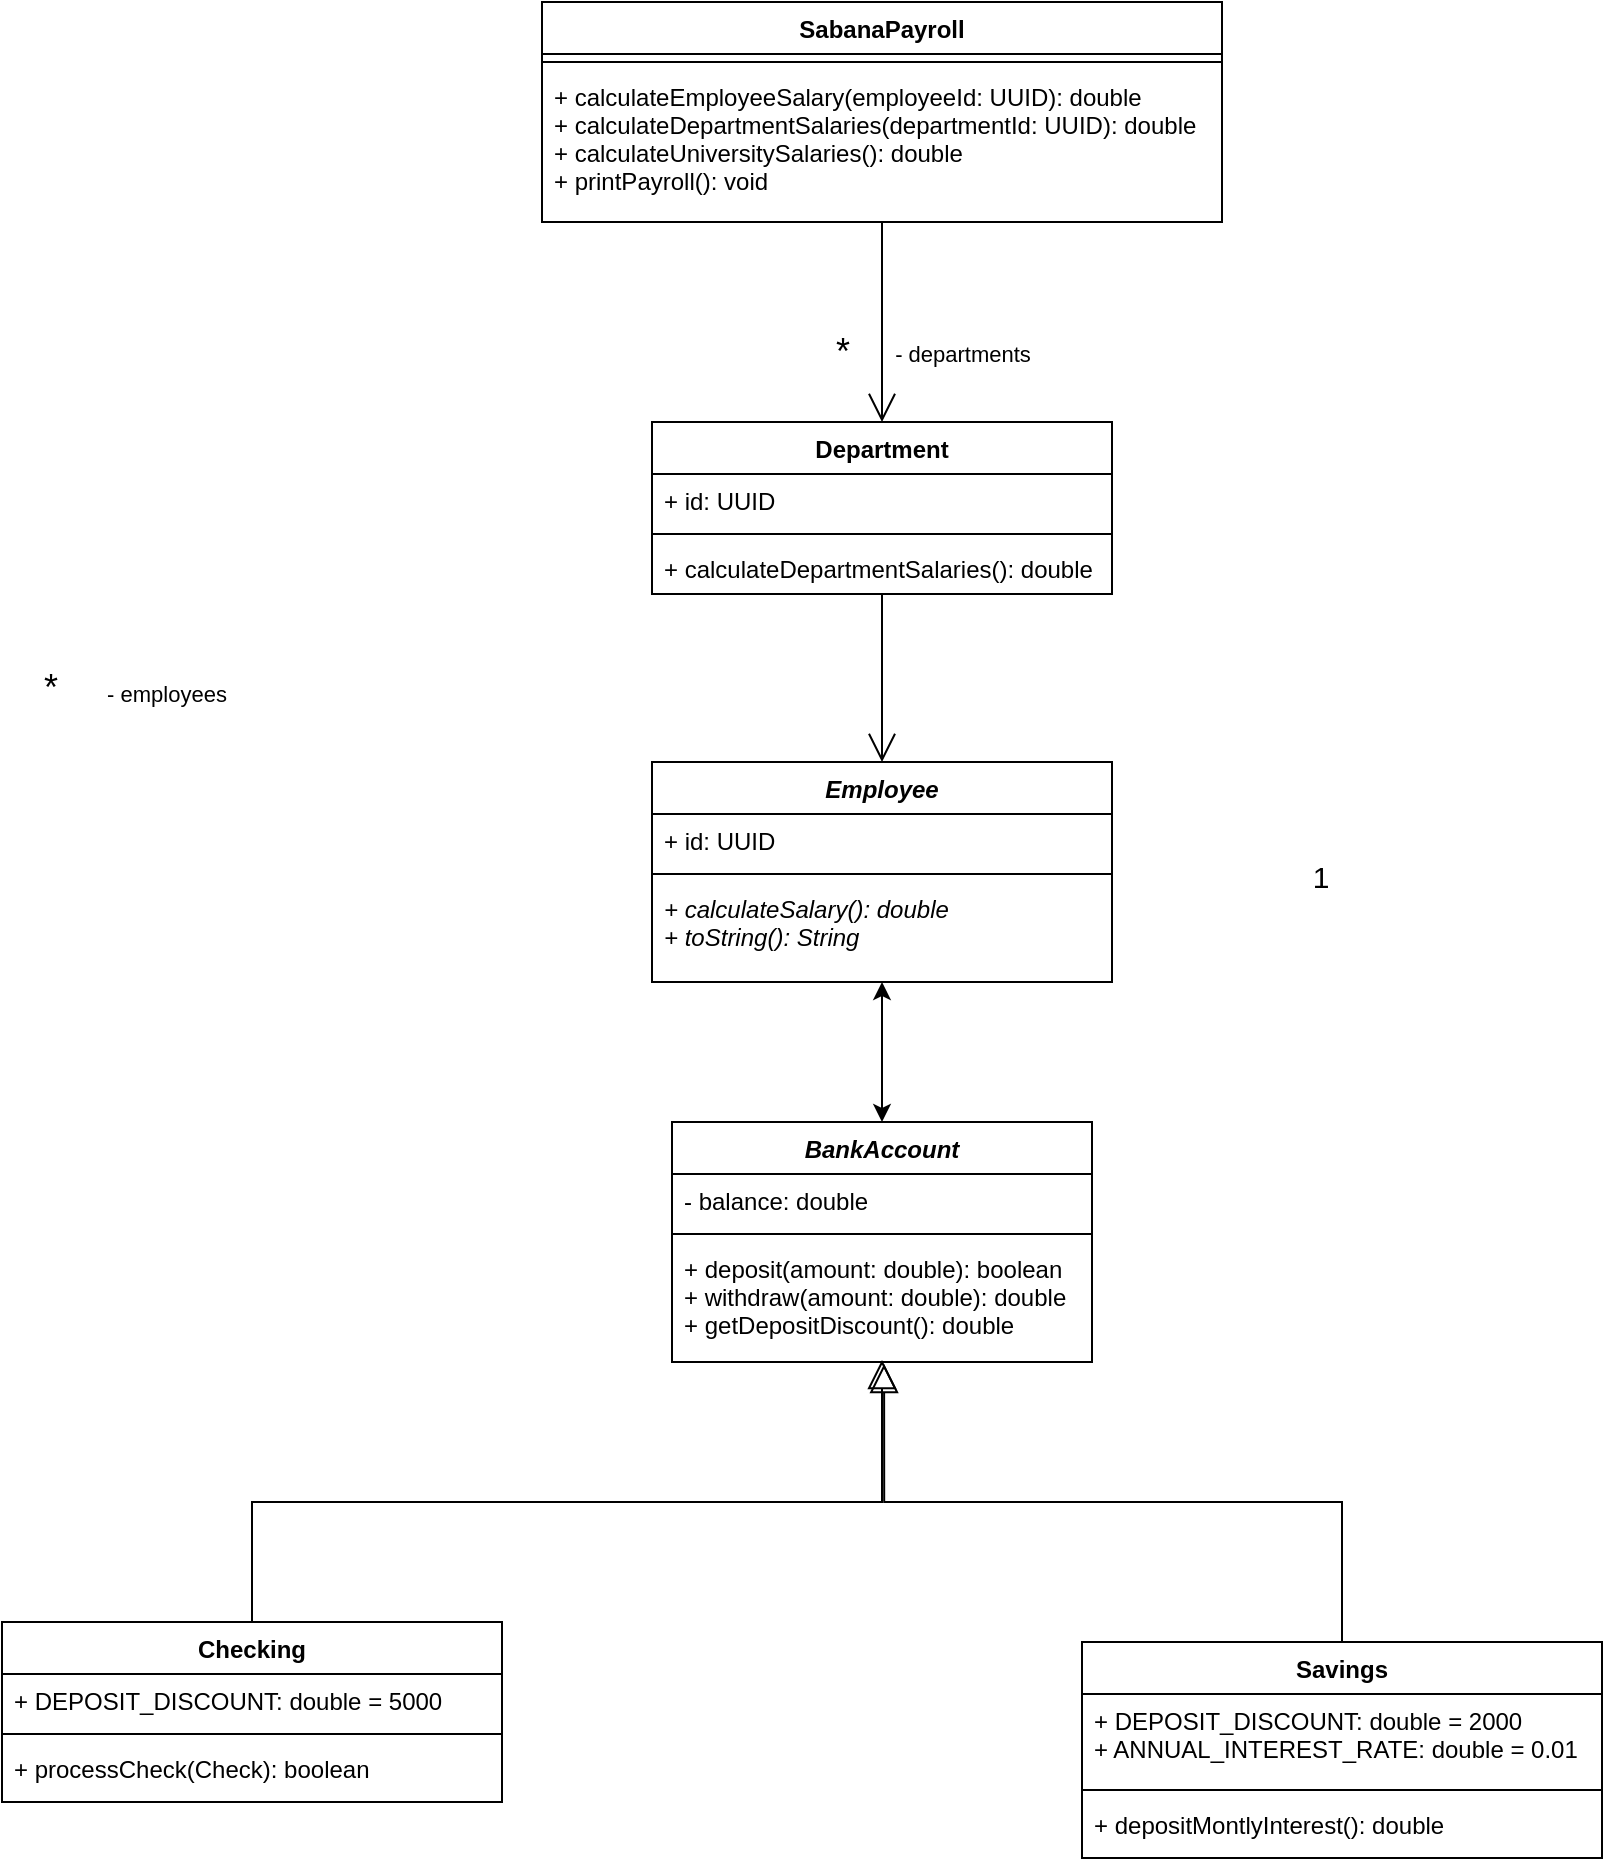<mxfile version="14.5.7" type="device"><diagram id="-g5lU18gktE1e8Ps9vkl" name="Page-1"><mxGraphModel dx="2302" dy="737" grid="1" gridSize="10" guides="1" tooltips="1" connect="1" arrows="1" fold="1" page="1" pageScale="1" pageWidth="850" pageHeight="1100" math="0" shadow="0"><root><mxCell id="0"/><mxCell id="1" parent="0"/><mxCell id="jfAC8rqVL113YkVz1IvF-15" style="edgeStyle=orthogonalEdgeStyle;rounded=0;orthogonalLoop=1;jettySize=auto;html=1;entryX=0.5;entryY=0;entryDx=0;entryDy=0;endArrow=open;endFill=0;endSize=12;" parent="1" source="jfAC8rqVL113YkVz1IvF-1" target="jfAC8rqVL113YkVz1IvF-5" edge="1"><mxGeometry relative="1" as="geometry"/></mxCell><mxCell id="jfAC8rqVL113YkVz1IvF-16" value="*" style="edgeLabel;html=1;align=center;verticalAlign=middle;resizable=0;points=[];fontSize=18;" parent="jfAC8rqVL113YkVz1IvF-15" vertex="1" connectable="0"><mxGeometry x="-0.237" y="1" relative="1" as="geometry"><mxPoint x="-21" y="27" as="offset"/></mxGeometry></mxCell><mxCell id="jfAC8rqVL113YkVz1IvF-17" value="&lt;font style=&quot;font-size: 11px&quot;&gt;- departments&lt;/font&gt;" style="edgeLabel;html=1;align=center;verticalAlign=middle;resizable=0;points=[];fontSize=18;" parent="jfAC8rqVL113YkVz1IvF-15" vertex="1" connectable="0"><mxGeometry x="-0.368" y="1" relative="1" as="geometry"><mxPoint x="39" y="32" as="offset"/></mxGeometry></mxCell><mxCell id="jfAC8rqVL113YkVz1IvF-1" value="SabanaPayroll" style="swimlane;fontStyle=1;align=center;verticalAlign=top;childLayout=stackLayout;horizontal=1;startSize=26;horizontalStack=0;resizeParent=1;resizeParentMax=0;resizeLast=0;collapsible=1;marginBottom=0;" parent="1" vertex="1"><mxGeometry x="580" y="140" width="340" height="110" as="geometry"/></mxCell><mxCell id="jfAC8rqVL113YkVz1IvF-3" value="" style="line;strokeWidth=1;fillColor=none;align=left;verticalAlign=middle;spacingTop=-1;spacingLeft=3;spacingRight=3;rotatable=0;labelPosition=right;points=[];portConstraint=eastwest;" parent="jfAC8rqVL113YkVz1IvF-1" vertex="1"><mxGeometry y="26" width="340" height="8" as="geometry"/></mxCell><mxCell id="jfAC8rqVL113YkVz1IvF-4" value="+ calculateEmployeeSalary(employeeId: UUID): double&#10;+ calculateDepartmentSalaries(departmentId: UUID): double&#10;+ calculateUniversitySalaries(): double&#10;+ printPayroll(): void" style="text;strokeColor=none;fillColor=none;align=left;verticalAlign=top;spacingLeft=4;spacingRight=4;overflow=hidden;rotatable=0;points=[[0,0.5],[1,0.5]];portConstraint=eastwest;" parent="jfAC8rqVL113YkVz1IvF-1" vertex="1"><mxGeometry y="34" width="340" height="76" as="geometry"/></mxCell><mxCell id="jfAC8rqVL113YkVz1IvF-14" style="edgeStyle=orthogonalEdgeStyle;rounded=0;orthogonalLoop=1;jettySize=auto;html=1;entryX=0.5;entryY=0;entryDx=0;entryDy=0;endArrow=open;endFill=0;endSize=12;" parent="1" source="jfAC8rqVL113YkVz1IvF-5" target="jfAC8rqVL113YkVz1IvF-9" edge="1"><mxGeometry relative="1" as="geometry"/></mxCell><mxCell id="jfAC8rqVL113YkVz1IvF-5" value="Department" style="swimlane;fontStyle=1;align=center;verticalAlign=top;childLayout=stackLayout;horizontal=1;startSize=26;horizontalStack=0;resizeParent=1;resizeParentMax=0;resizeLast=0;collapsible=1;marginBottom=0;" parent="1" vertex="1"><mxGeometry x="635" y="350" width="230" height="86" as="geometry"/></mxCell><mxCell id="jfAC8rqVL113YkVz1IvF-6" value="+ id: UUID" style="text;strokeColor=none;fillColor=none;align=left;verticalAlign=top;spacingLeft=4;spacingRight=4;overflow=hidden;rotatable=0;points=[[0,0.5],[1,0.5]];portConstraint=eastwest;" parent="jfAC8rqVL113YkVz1IvF-5" vertex="1"><mxGeometry y="26" width="230" height="26" as="geometry"/></mxCell><mxCell id="jfAC8rqVL113YkVz1IvF-7" value="" style="line;strokeWidth=1;fillColor=none;align=left;verticalAlign=middle;spacingTop=-1;spacingLeft=3;spacingRight=3;rotatable=0;labelPosition=right;points=[];portConstraint=eastwest;" parent="jfAC8rqVL113YkVz1IvF-5" vertex="1"><mxGeometry y="52" width="230" height="8" as="geometry"/></mxCell><mxCell id="jfAC8rqVL113YkVz1IvF-8" value="+ calculateDepartmentSalaries(): double" style="text;strokeColor=none;fillColor=none;align=left;verticalAlign=top;spacingLeft=4;spacingRight=4;overflow=hidden;rotatable=0;points=[[0,0.5],[1,0.5]];portConstraint=eastwest;" parent="jfAC8rqVL113YkVz1IvF-5" vertex="1"><mxGeometry y="60" width="230" height="26" as="geometry"/></mxCell><mxCell id="jfAC8rqVL113YkVz1IvF-9" value="Employee" style="swimlane;fontStyle=3;align=center;verticalAlign=top;childLayout=stackLayout;horizontal=1;startSize=26;horizontalStack=0;resizeParent=1;resizeParentMax=0;resizeLast=0;collapsible=1;marginBottom=0;" parent="1" vertex="1"><mxGeometry x="635" y="520" width="230" height="110" as="geometry"/></mxCell><mxCell id="jfAC8rqVL113YkVz1IvF-10" value="+ id: UUID" style="text;strokeColor=none;fillColor=none;align=left;verticalAlign=top;spacingLeft=4;spacingRight=4;overflow=hidden;rotatable=0;points=[[0,0.5],[1,0.5]];portConstraint=eastwest;" parent="jfAC8rqVL113YkVz1IvF-9" vertex="1"><mxGeometry y="26" width="230" height="26" as="geometry"/></mxCell><mxCell id="jfAC8rqVL113YkVz1IvF-11" value="" style="line;strokeWidth=1;fillColor=none;align=left;verticalAlign=middle;spacingTop=-1;spacingLeft=3;spacingRight=3;rotatable=0;labelPosition=right;points=[];portConstraint=eastwest;" parent="jfAC8rqVL113YkVz1IvF-9" vertex="1"><mxGeometry y="52" width="230" height="8" as="geometry"/></mxCell><mxCell id="jfAC8rqVL113YkVz1IvF-12" value="+ calculateSalary(): double&#10;+ toString(): String" style="text;strokeColor=none;fillColor=none;align=left;verticalAlign=top;spacingLeft=4;spacingRight=4;overflow=hidden;rotatable=0;points=[[0,0.5],[1,0.5]];portConstraint=eastwest;fontStyle=2" parent="jfAC8rqVL113YkVz1IvF-9" vertex="1"><mxGeometry y="60" width="230" height="50" as="geometry"/></mxCell><mxCell id="jfAC8rqVL113YkVz1IvF-18" value="&lt;span style=&quot;font-size: 11px&quot;&gt;- employees&lt;/span&gt;" style="edgeLabel;html=1;align=center;verticalAlign=middle;resizable=0;points=[];fontSize=18;" parent="1" vertex="1" connectable="0"><mxGeometry x="400" y="350" as="geometry"><mxPoint x="-8" y="134" as="offset"/></mxGeometry></mxCell><mxCell id="jfAC8rqVL113YkVz1IvF-19" value="*" style="edgeLabel;html=1;align=center;verticalAlign=middle;resizable=0;points=[];fontSize=18;" parent="1" vertex="1" connectable="0"><mxGeometry x="350" y="320" as="geometry"><mxPoint x="-16" y="163" as="offset"/></mxGeometry></mxCell><mxCell id="w8eOH1oVKVP13UaxOc6L-1" value="BankAccount&#10;" style="swimlane;fontStyle=3;align=center;verticalAlign=top;childLayout=stackLayout;horizontal=1;startSize=26;horizontalStack=0;resizeParent=1;resizeParentMax=0;resizeLast=0;collapsible=1;marginBottom=0;" parent="1" vertex="1"><mxGeometry x="645" y="700" width="210" height="120" as="geometry"/></mxCell><mxCell id="w8eOH1oVKVP13UaxOc6L-2" value="- balance: double" style="text;strokeColor=none;fillColor=none;align=left;verticalAlign=top;spacingLeft=4;spacingRight=4;overflow=hidden;rotatable=0;points=[[0,0.5],[1,0.5]];portConstraint=eastwest;" parent="w8eOH1oVKVP13UaxOc6L-1" vertex="1"><mxGeometry y="26" width="210" height="26" as="geometry"/></mxCell><mxCell id="w8eOH1oVKVP13UaxOc6L-3" value="" style="line;strokeWidth=1;fillColor=none;align=left;verticalAlign=middle;spacingTop=-1;spacingLeft=3;spacingRight=3;rotatable=0;labelPosition=right;points=[];portConstraint=eastwest;" parent="w8eOH1oVKVP13UaxOc6L-1" vertex="1"><mxGeometry y="52" width="210" height="8" as="geometry"/></mxCell><mxCell id="w8eOH1oVKVP13UaxOc6L-4" value="+ deposit(amount: double): boolean&#10;+ withdraw(amount: double): double&#10;+ getDepositDiscount(): double " style="text;strokeColor=none;fillColor=none;align=left;verticalAlign=top;spacingLeft=4;spacingRight=4;overflow=hidden;rotatable=0;points=[[0,0.5],[1,0.5]];portConstraint=eastwest;fontStyle=0" parent="w8eOH1oVKVP13UaxOc6L-1" vertex="1"><mxGeometry y="60" width="210" height="60" as="geometry"/></mxCell><mxCell id="w8eOH1oVKVP13UaxOc6L-16" style="edgeStyle=orthogonalEdgeStyle;rounded=0;orthogonalLoop=1;jettySize=auto;html=1;entryX=0.5;entryY=0.983;entryDx=0;entryDy=0;entryPerimeter=0;endArrow=block;endFill=0;endSize=12;strokeWidth=1;" parent="1" source="w8eOH1oVKVP13UaxOc6L-5" target="w8eOH1oVKVP13UaxOc6L-4" edge="1"><mxGeometry relative="1" as="geometry"/></mxCell><mxCell id="w8eOH1oVKVP13UaxOc6L-5" value="Checking" style="swimlane;fontStyle=1;align=center;verticalAlign=top;childLayout=stackLayout;horizontal=1;startSize=26;horizontalStack=0;resizeParent=1;resizeParentMax=0;resizeLast=0;collapsible=1;marginBottom=0;" parent="1" vertex="1"><mxGeometry x="310" y="950" width="250" height="90" as="geometry"/></mxCell><mxCell id="w8eOH1oVKVP13UaxOc6L-6" value="+ DEPOSIT_DISCOUNT: double = 5000" style="text;strokeColor=none;fillColor=none;align=left;verticalAlign=top;spacingLeft=4;spacingRight=4;overflow=hidden;rotatable=0;points=[[0,0.5],[1,0.5]];portConstraint=eastwest;" parent="w8eOH1oVKVP13UaxOc6L-5" vertex="1"><mxGeometry y="26" width="250" height="26" as="geometry"/></mxCell><mxCell id="w8eOH1oVKVP13UaxOc6L-7" value="" style="line;strokeWidth=1;fillColor=none;align=left;verticalAlign=middle;spacingTop=-1;spacingLeft=3;spacingRight=3;rotatable=0;labelPosition=right;points=[];portConstraint=eastwest;" parent="w8eOH1oVKVP13UaxOc6L-5" vertex="1"><mxGeometry y="52" width="250" height="8" as="geometry"/></mxCell><mxCell id="w8eOH1oVKVP13UaxOc6L-8" value="+ processCheck(Check): boolean" style="text;strokeColor=none;fillColor=none;align=left;verticalAlign=top;spacingLeft=4;spacingRight=4;overflow=hidden;rotatable=0;points=[[0,0.5],[1,0.5]];portConstraint=eastwest;fontStyle=0" parent="w8eOH1oVKVP13UaxOc6L-5" vertex="1"><mxGeometry y="60" width="250" height="30" as="geometry"/></mxCell><mxCell id="w8eOH1oVKVP13UaxOc6L-17" style="edgeStyle=orthogonalEdgeStyle;rounded=0;orthogonalLoop=1;jettySize=auto;html=1;endArrow=block;endFill=0;endSize=12;strokeWidth=1;entryX=0.505;entryY=1.017;entryDx=0;entryDy=0;entryPerimeter=0;" parent="1" source="w8eOH1oVKVP13UaxOc6L-9" target="w8eOH1oVKVP13UaxOc6L-4" edge="1"><mxGeometry relative="1" as="geometry"><mxPoint x="670" y="720" as="targetPoint"/><Array as="points"><mxPoint x="980" y="890"/><mxPoint x="751" y="890"/></Array></mxGeometry></mxCell><mxCell id="w8eOH1oVKVP13UaxOc6L-9" value="Savings" style="swimlane;fontStyle=1;align=center;verticalAlign=top;childLayout=stackLayout;horizontal=1;startSize=26;horizontalStack=0;resizeParent=1;resizeParentMax=0;resizeLast=0;collapsible=1;marginBottom=0;" parent="1" vertex="1"><mxGeometry x="850" y="960" width="260" height="108" as="geometry"/></mxCell><mxCell id="w8eOH1oVKVP13UaxOc6L-10" value="+ DEPOSIT_DISCOUNT: double = 2000&#10;+ ANNUAL_INTEREST_RATE: double = 0.01" style="text;strokeColor=none;fillColor=none;align=left;verticalAlign=top;spacingLeft=4;spacingRight=4;overflow=hidden;rotatable=0;points=[[0,0.5],[1,0.5]];portConstraint=eastwest;" parent="w8eOH1oVKVP13UaxOc6L-9" vertex="1"><mxGeometry y="26" width="260" height="44" as="geometry"/></mxCell><mxCell id="w8eOH1oVKVP13UaxOc6L-11" value="" style="line;strokeWidth=1;fillColor=none;align=left;verticalAlign=middle;spacingTop=-1;spacingLeft=3;spacingRight=3;rotatable=0;labelPosition=right;points=[];portConstraint=eastwest;" parent="w8eOH1oVKVP13UaxOc6L-9" vertex="1"><mxGeometry y="70" width="260" height="8" as="geometry"/></mxCell><mxCell id="w8eOH1oVKVP13UaxOc6L-12" value="+ depositMontlyInterest(): double" style="text;strokeColor=none;fillColor=none;align=left;verticalAlign=top;spacingLeft=4;spacingRight=4;overflow=hidden;rotatable=0;points=[[0,0.5],[1,0.5]];portConstraint=eastwest;fontStyle=0" parent="w8eOH1oVKVP13UaxOc6L-9" vertex="1"><mxGeometry y="78" width="260" height="30" as="geometry"/></mxCell><mxCell id="w8eOH1oVKVP13UaxOc6L-19" value="1" style="edgeLabel;html=1;align=center;verticalAlign=middle;resizable=0;points=[];fontSize=15;" parent="1" vertex="1" connectable="0"><mxGeometry x="940" y="580" as="geometry"><mxPoint x="29" y="-3" as="offset"/></mxGeometry></mxCell><mxCell id="CN6jMsJVA5T1g-2_vtB6-3" value="" style="endArrow=classic;startArrow=classic;html=1;exitX=0.5;exitY=0;exitDx=0;exitDy=0;" edge="1" parent="1" source="w8eOH1oVKVP13UaxOc6L-1"><mxGeometry width="50" height="50" relative="1" as="geometry"><mxPoint x="700" y="680" as="sourcePoint"/><mxPoint x="750" y="630" as="targetPoint"/></mxGeometry></mxCell></root></mxGraphModel></diagram></mxfile>